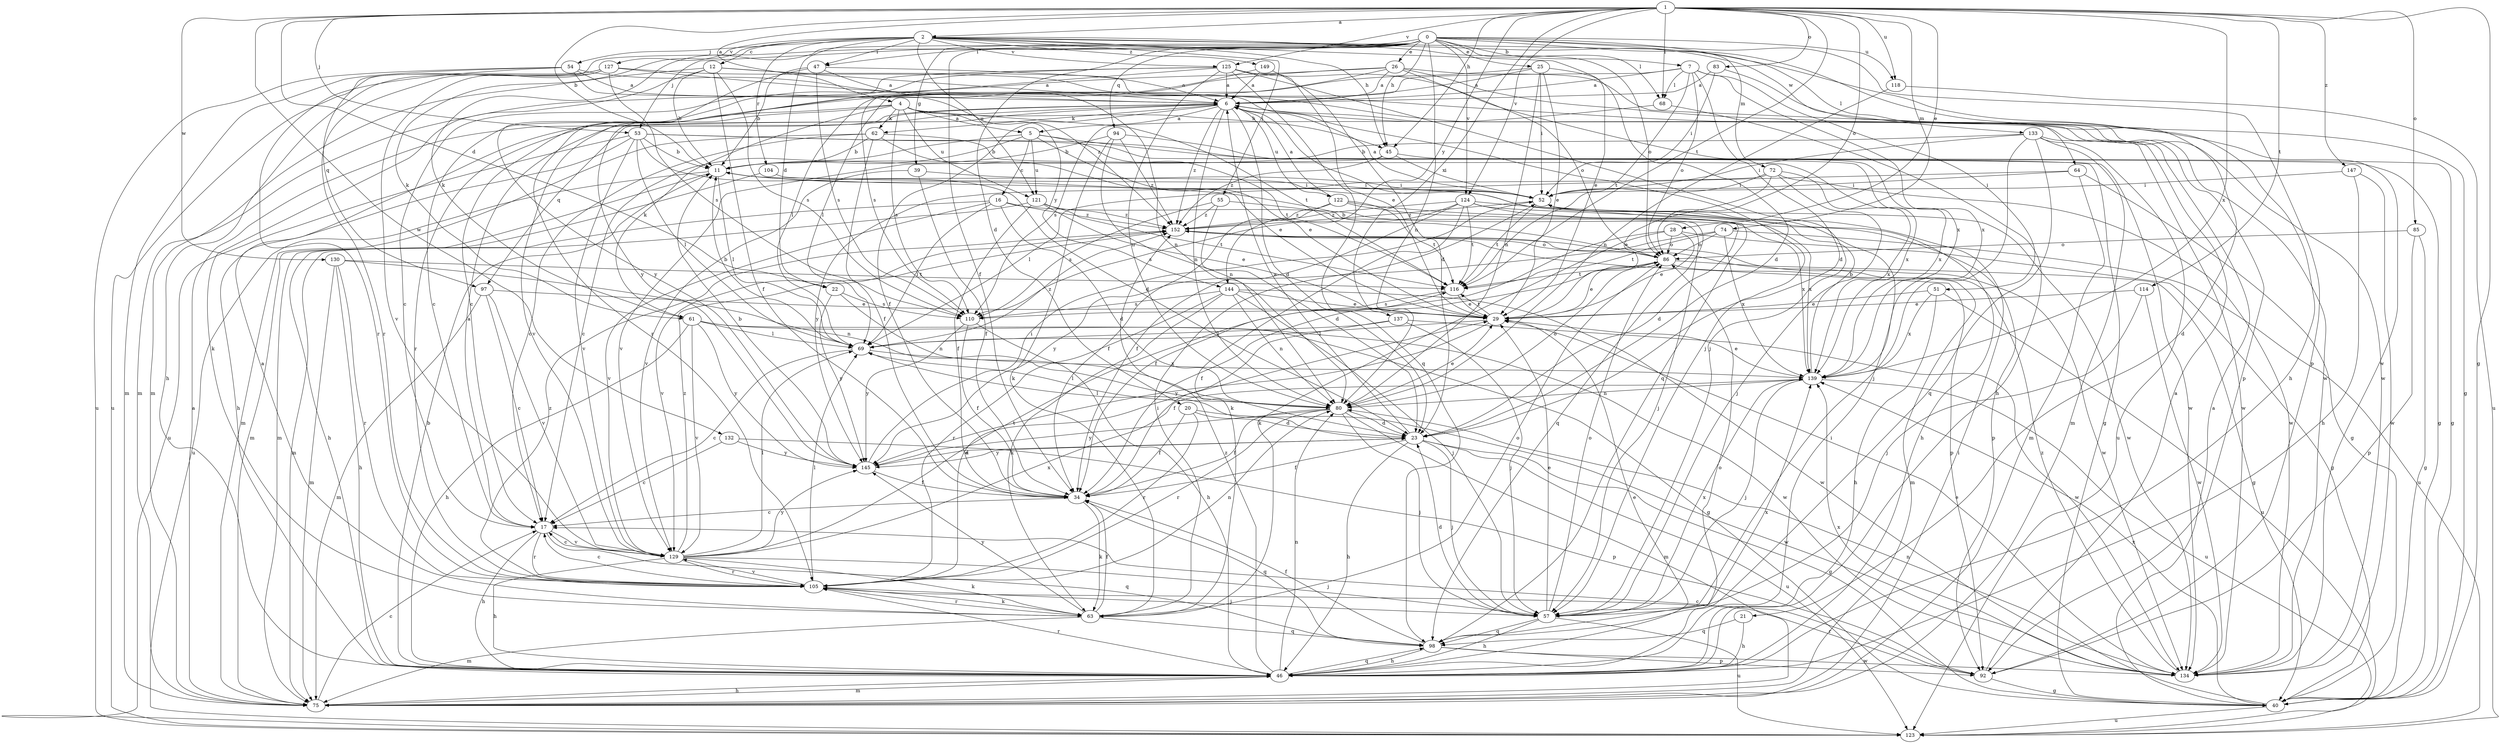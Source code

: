strict digraph  {
0;
1;
2;
4;
5;
6;
7;
11;
12;
16;
17;
20;
21;
22;
23;
25;
26;
28;
29;
34;
39;
40;
45;
46;
47;
51;
52;
53;
54;
55;
57;
61;
62;
63;
64;
68;
69;
72;
74;
75;
80;
83;
85;
86;
92;
94;
97;
98;
104;
105;
110;
114;
116;
118;
121;
122;
123;
124;
125;
127;
129;
130;
132;
133;
134;
137;
139;
144;
145;
147;
149;
152;
0 -> 7  [label=b];
0 -> 20  [label=d];
0 -> 21  [label=d];
0 -> 25  [label=e];
0 -> 26  [label=e];
0 -> 34  [label=f];
0 -> 39  [label=g];
0 -> 45  [label=h];
0 -> 47  [label=i];
0 -> 53  [label=j];
0 -> 61  [label=k];
0 -> 64  [label=l];
0 -> 68  [label=l];
0 -> 72  [label=m];
0 -> 80  [label=n];
0 -> 92  [label=p];
0 -> 94  [label=q];
0 -> 97  [label=q];
0 -> 118  [label=u];
0 -> 124  [label=v];
1 -> 2  [label=a];
1 -> 4  [label=a];
1 -> 11  [label=b];
1 -> 22  [label=d];
1 -> 28  [label=e];
1 -> 40  [label=g];
1 -> 45  [label=h];
1 -> 53  [label=j];
1 -> 68  [label=l];
1 -> 74  [label=m];
1 -> 83  [label=o];
1 -> 85  [label=o];
1 -> 86  [label=o];
1 -> 114  [label=t];
1 -> 116  [label=t];
1 -> 118  [label=u];
1 -> 124  [label=v];
1 -> 125  [label=v];
1 -> 130  [label=w];
1 -> 132  [label=w];
1 -> 137  [label=x];
1 -> 139  [label=x];
1 -> 144  [label=y];
1 -> 147  [label=z];
2 -> 12  [label=c];
2 -> 22  [label=d];
2 -> 29  [label=e];
2 -> 45  [label=h];
2 -> 47  [label=i];
2 -> 54  [label=j];
2 -> 55  [label=j];
2 -> 61  [label=k];
2 -> 86  [label=o];
2 -> 104  [label=r];
2 -> 121  [label=u];
2 -> 125  [label=v];
2 -> 127  [label=v];
2 -> 133  [label=w];
2 -> 134  [label=w];
2 -> 149  [label=z];
4 -> 5  [label=a];
4 -> 45  [label=h];
4 -> 61  [label=k];
4 -> 62  [label=k];
4 -> 105  [label=r];
4 -> 110  [label=s];
4 -> 116  [label=t];
4 -> 121  [label=u];
4 -> 129  [label=v];
4 -> 144  [label=y];
5 -> 11  [label=b];
5 -> 16  [label=c];
5 -> 17  [label=c];
5 -> 29  [label=e];
5 -> 116  [label=t];
5 -> 121  [label=u];
5 -> 139  [label=x];
6 -> 5  [label=a];
6 -> 23  [label=d];
6 -> 34  [label=f];
6 -> 62  [label=k];
6 -> 80  [label=n];
6 -> 97  [label=q];
6 -> 98  [label=q];
6 -> 122  [label=u];
6 -> 152  [label=z];
7 -> 6  [label=a];
7 -> 23  [label=d];
7 -> 51  [label=i];
7 -> 68  [label=l];
7 -> 69  [label=l];
7 -> 86  [label=o];
7 -> 116  [label=t];
7 -> 139  [label=x];
11 -> 52  [label=i];
11 -> 69  [label=l];
11 -> 75  [label=m];
11 -> 123  [label=u];
12 -> 6  [label=a];
12 -> 11  [label=b];
12 -> 34  [label=f];
12 -> 63  [label=k];
12 -> 75  [label=m];
12 -> 110  [label=s];
12 -> 134  [label=w];
16 -> 23  [label=d];
16 -> 46  [label=h];
16 -> 69  [label=l];
16 -> 92  [label=p];
16 -> 129  [label=v];
16 -> 152  [label=z];
17 -> 6  [label=a];
17 -> 46  [label=h];
17 -> 98  [label=q];
17 -> 105  [label=r];
17 -> 129  [label=v];
20 -> 23  [label=d];
20 -> 34  [label=f];
20 -> 105  [label=r];
20 -> 134  [label=w];
21 -> 46  [label=h];
21 -> 98  [label=q];
22 -> 80  [label=n];
22 -> 110  [label=s];
22 -> 145  [label=y];
23 -> 6  [label=a];
23 -> 34  [label=f];
23 -> 40  [label=g];
23 -> 46  [label=h];
23 -> 57  [label=j];
23 -> 69  [label=l];
23 -> 123  [label=u];
23 -> 145  [label=y];
25 -> 6  [label=a];
25 -> 17  [label=c];
25 -> 23  [label=d];
25 -> 29  [label=e];
25 -> 52  [label=i];
25 -> 80  [label=n];
26 -> 6  [label=a];
26 -> 17  [label=c];
26 -> 40  [label=g];
26 -> 69  [label=l];
26 -> 86  [label=o];
26 -> 105  [label=r];
26 -> 134  [label=w];
28 -> 29  [label=e];
28 -> 34  [label=f];
28 -> 40  [label=g];
28 -> 63  [label=k];
28 -> 86  [label=o];
29 -> 69  [label=l];
29 -> 116  [label=t];
29 -> 145  [label=y];
34 -> 17  [label=c];
34 -> 63  [label=k];
34 -> 98  [label=q];
39 -> 34  [label=f];
39 -> 52  [label=i];
39 -> 129  [label=v];
40 -> 6  [label=a];
40 -> 80  [label=n];
40 -> 123  [label=u];
40 -> 139  [label=x];
45 -> 40  [label=g];
45 -> 52  [label=i];
45 -> 129  [label=v];
45 -> 152  [label=z];
46 -> 11  [label=b];
46 -> 29  [label=e];
46 -> 52  [label=i];
46 -> 75  [label=m];
46 -> 80  [label=n];
46 -> 86  [label=o];
46 -> 98  [label=q];
46 -> 105  [label=r];
46 -> 152  [label=z];
47 -> 6  [label=a];
47 -> 11  [label=b];
47 -> 80  [label=n];
47 -> 110  [label=s];
47 -> 145  [label=y];
51 -> 29  [label=e];
51 -> 46  [label=h];
51 -> 123  [label=u];
51 -> 139  [label=x];
52 -> 6  [label=a];
52 -> 116  [label=t];
52 -> 134  [label=w];
52 -> 152  [label=z];
53 -> 11  [label=b];
53 -> 23  [label=d];
53 -> 40  [label=g];
53 -> 46  [label=h];
53 -> 69  [label=l];
53 -> 123  [label=u];
53 -> 129  [label=v];
53 -> 134  [label=w];
54 -> 6  [label=a];
54 -> 57  [label=j];
54 -> 75  [label=m];
54 -> 105  [label=r];
54 -> 123  [label=u];
54 -> 152  [label=z];
55 -> 23  [label=d];
55 -> 57  [label=j];
55 -> 110  [label=s];
55 -> 152  [label=z];
57 -> 23  [label=d];
57 -> 29  [label=e];
57 -> 46  [label=h];
57 -> 86  [label=o];
57 -> 98  [label=q];
57 -> 123  [label=u];
57 -> 139  [label=x];
61 -> 40  [label=g];
61 -> 46  [label=h];
61 -> 69  [label=l];
61 -> 129  [label=v];
61 -> 134  [label=w];
61 -> 145  [label=y];
62 -> 11  [label=b];
62 -> 17  [label=c];
62 -> 29  [label=e];
62 -> 34  [label=f];
62 -> 75  [label=m];
62 -> 139  [label=x];
63 -> 6  [label=a];
63 -> 34  [label=f];
63 -> 52  [label=i];
63 -> 75  [label=m];
63 -> 86  [label=o];
63 -> 98  [label=q];
63 -> 105  [label=r];
63 -> 145  [label=y];
64 -> 40  [label=g];
64 -> 52  [label=i];
64 -> 75  [label=m];
64 -> 145  [label=y];
68 -> 46  [label=h];
68 -> 110  [label=s];
69 -> 11  [label=b];
69 -> 17  [label=c];
69 -> 139  [label=x];
69 -> 152  [label=z];
72 -> 29  [label=e];
72 -> 52  [label=i];
72 -> 57  [label=j];
72 -> 69  [label=l];
72 -> 134  [label=w];
72 -> 139  [label=x];
74 -> 86  [label=o];
74 -> 116  [label=t];
74 -> 123  [label=u];
74 -> 139  [label=x];
74 -> 145  [label=y];
75 -> 6  [label=a];
75 -> 17  [label=c];
75 -> 46  [label=h];
75 -> 52  [label=i];
80 -> 23  [label=d];
80 -> 29  [label=e];
80 -> 34  [label=f];
80 -> 57  [label=j];
80 -> 69  [label=l];
80 -> 75  [label=m];
80 -> 86  [label=o];
80 -> 105  [label=r];
80 -> 145  [label=y];
83 -> 6  [label=a];
83 -> 46  [label=h];
83 -> 52  [label=i];
85 -> 40  [label=g];
85 -> 86  [label=o];
85 -> 92  [label=p];
86 -> 11  [label=b];
86 -> 29  [label=e];
86 -> 34  [label=f];
86 -> 40  [label=g];
86 -> 75  [label=m];
86 -> 116  [label=t];
92 -> 6  [label=a];
92 -> 17  [label=c];
92 -> 40  [label=g];
92 -> 105  [label=r];
94 -> 11  [label=b];
94 -> 40  [label=g];
94 -> 63  [label=k];
94 -> 80  [label=n];
94 -> 152  [label=z];
97 -> 17  [label=c];
97 -> 29  [label=e];
97 -> 75  [label=m];
97 -> 129  [label=v];
98 -> 34  [label=f];
98 -> 46  [label=h];
98 -> 92  [label=p];
98 -> 134  [label=w];
98 -> 139  [label=x];
104 -> 52  [label=i];
104 -> 75  [label=m];
105 -> 17  [label=c];
105 -> 29  [label=e];
105 -> 57  [label=j];
105 -> 63  [label=k];
105 -> 69  [label=l];
105 -> 80  [label=n];
105 -> 129  [label=v];
105 -> 152  [label=z];
110 -> 34  [label=f];
110 -> 46  [label=h];
110 -> 145  [label=y];
114 -> 29  [label=e];
114 -> 57  [label=j];
114 -> 134  [label=w];
116 -> 29  [label=e];
116 -> 110  [label=s];
118 -> 80  [label=n];
118 -> 123  [label=u];
121 -> 29  [label=e];
121 -> 34  [label=f];
121 -> 75  [label=m];
121 -> 116  [label=t];
121 -> 152  [label=z];
122 -> 6  [label=a];
122 -> 34  [label=f];
122 -> 98  [label=q];
122 -> 116  [label=t];
122 -> 139  [label=x];
122 -> 152  [label=z];
124 -> 23  [label=d];
124 -> 34  [label=f];
124 -> 46  [label=h];
124 -> 63  [label=k];
124 -> 110  [label=s];
124 -> 116  [label=t];
124 -> 139  [label=x];
124 -> 152  [label=z];
125 -> 6  [label=a];
125 -> 17  [label=c];
125 -> 29  [label=e];
125 -> 57  [label=j];
125 -> 75  [label=m];
125 -> 80  [label=n];
125 -> 98  [label=q];
125 -> 139  [label=x];
125 -> 145  [label=y];
127 -> 6  [label=a];
127 -> 46  [label=h];
127 -> 92  [label=p];
127 -> 105  [label=r];
127 -> 110  [label=s];
127 -> 123  [label=u];
127 -> 129  [label=v];
129 -> 17  [label=c];
129 -> 46  [label=h];
129 -> 57  [label=j];
129 -> 63  [label=k];
129 -> 69  [label=l];
129 -> 105  [label=r];
129 -> 116  [label=t];
129 -> 139  [label=x];
129 -> 145  [label=y];
129 -> 152  [label=z];
130 -> 46  [label=h];
130 -> 75  [label=m];
130 -> 80  [label=n];
130 -> 105  [label=r];
130 -> 116  [label=t];
132 -> 17  [label=c];
132 -> 92  [label=p];
132 -> 145  [label=y];
133 -> 11  [label=b];
133 -> 52  [label=i];
133 -> 57  [label=j];
133 -> 75  [label=m];
133 -> 98  [label=q];
133 -> 123  [label=u];
133 -> 134  [label=w];
134 -> 29  [label=e];
134 -> 139  [label=x];
134 -> 152  [label=z];
137 -> 34  [label=f];
137 -> 57  [label=j];
137 -> 69  [label=l];
137 -> 134  [label=w];
139 -> 11  [label=b];
139 -> 29  [label=e];
139 -> 57  [label=j];
139 -> 80  [label=n];
139 -> 123  [label=u];
144 -> 29  [label=e];
144 -> 57  [label=j];
144 -> 63  [label=k];
144 -> 80  [label=n];
144 -> 105  [label=r];
144 -> 110  [label=s];
144 -> 134  [label=w];
145 -> 11  [label=b];
145 -> 23  [label=d];
145 -> 34  [label=f];
145 -> 52  [label=i];
147 -> 46  [label=h];
147 -> 52  [label=i];
147 -> 134  [label=w];
149 -> 6  [label=a];
149 -> 23  [label=d];
149 -> 110  [label=s];
152 -> 86  [label=o];
152 -> 92  [label=p];
152 -> 129  [label=v];
152 -> 134  [label=w];
}
